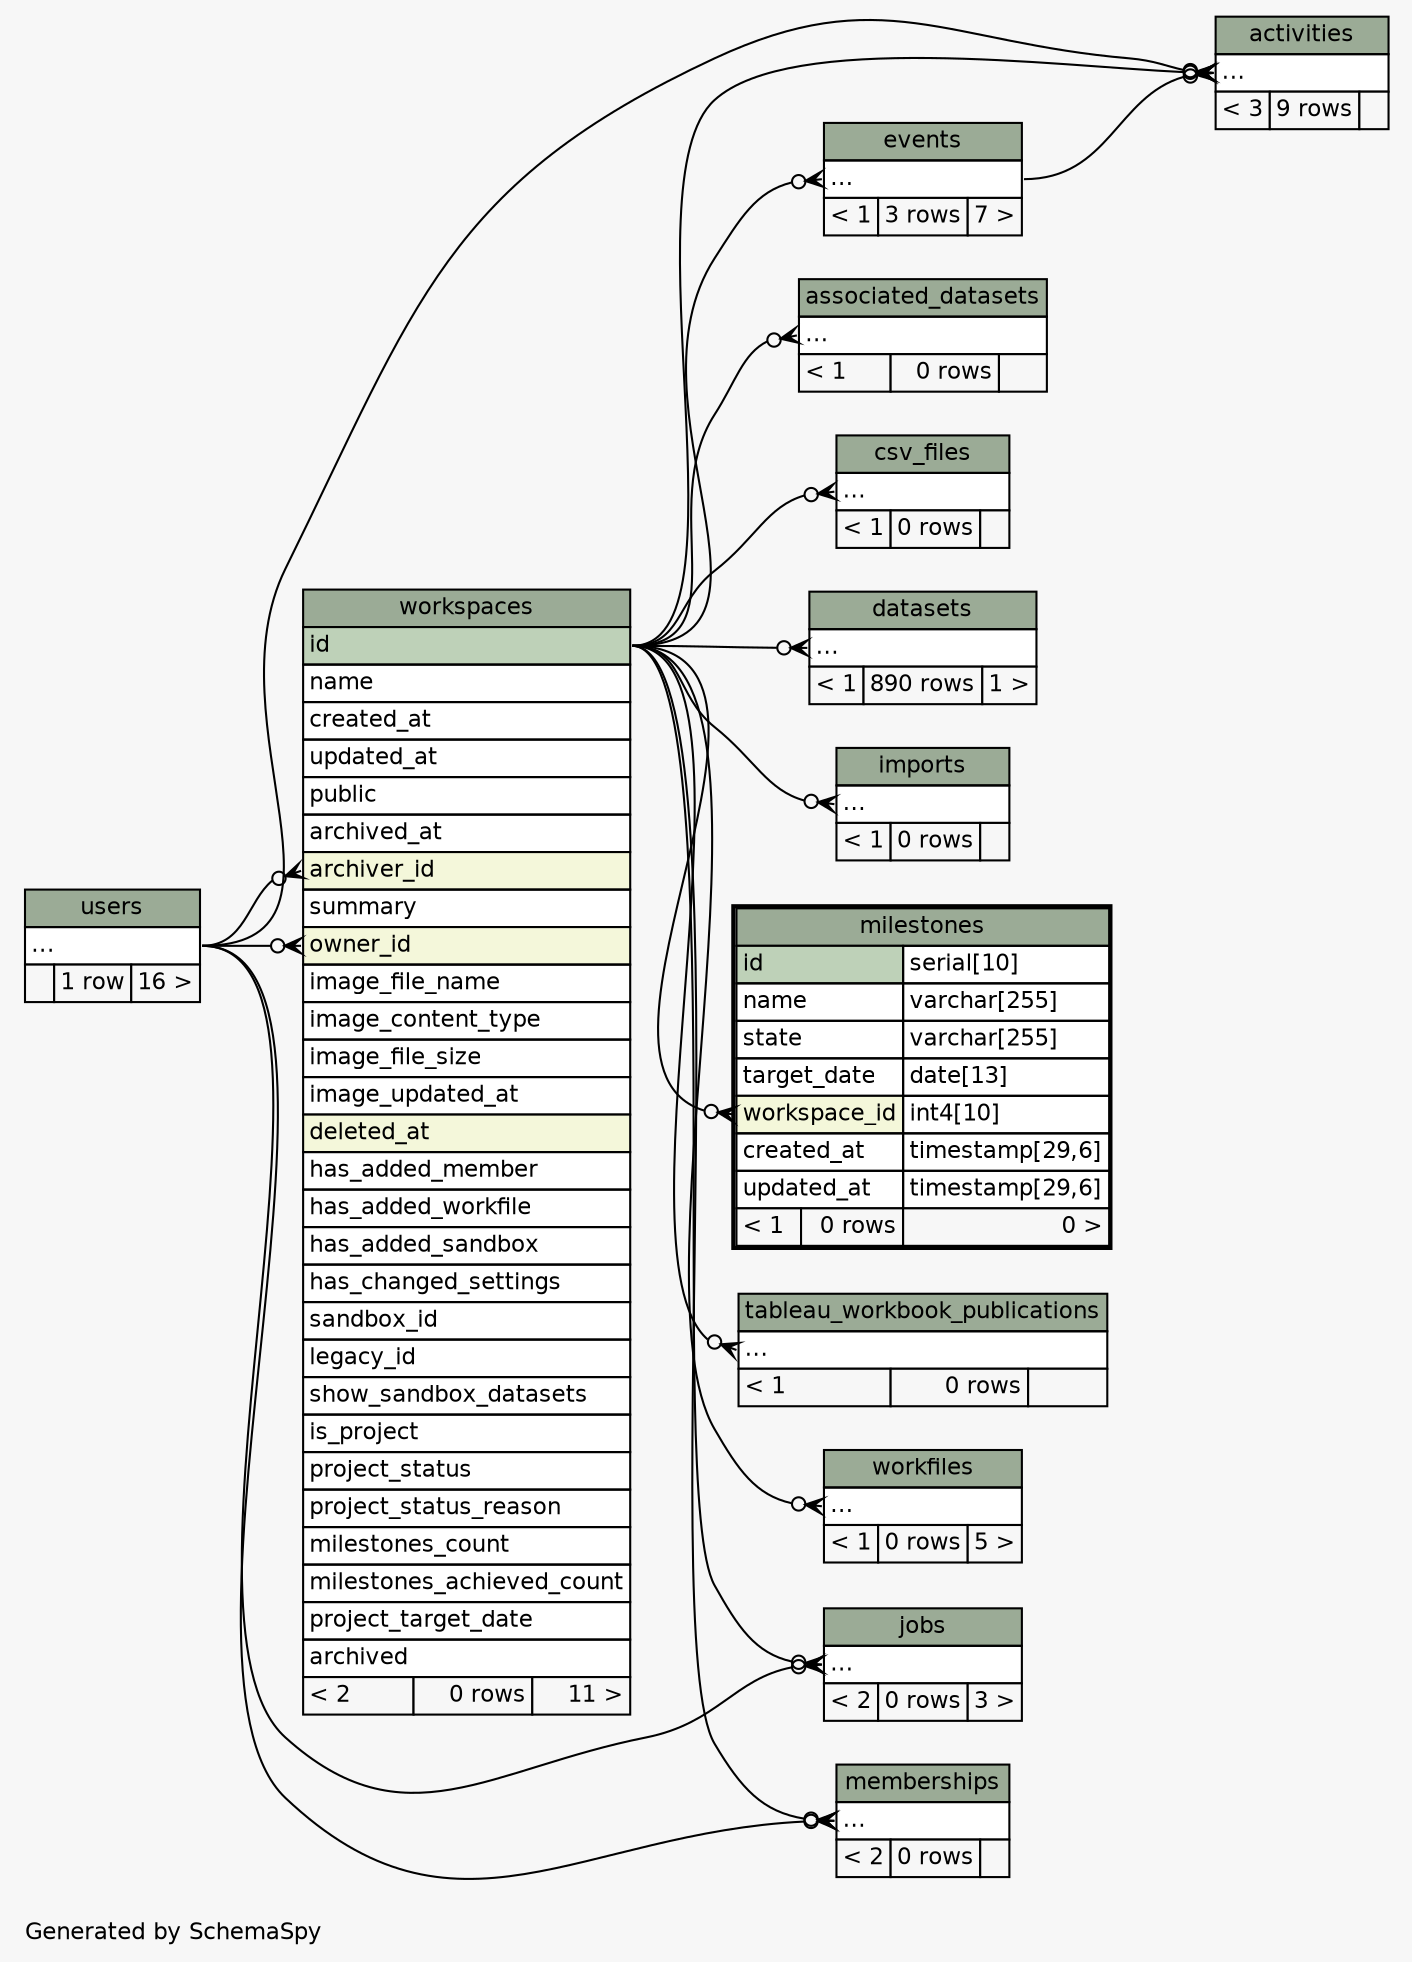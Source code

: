 // dot 2.36.0 on Mac OS X 10.10
// SchemaSpy rev 590
digraph "twoDegreesRelationshipsDiagram" {
  graph [
    rankdir="RL"
    bgcolor="#f7f7f7"
    label="\nGenerated by SchemaSpy"
    labeljust="l"
    nodesep="0.18"
    ranksep="0.46"
    fontname="Helvetica"
    fontsize="11"
  ];
  node [
    fontname="Helvetica"
    fontsize="11"
    shape="plaintext"
  ];
  edge [
    arrowsize="0.8"
  ];
  "activities":"elipses":w -> "users":"elipses":e [arrowhead=none dir=back arrowtail=crowodot];
  "activities":"elipses":w -> "workspaces":"id":e [arrowhead=none dir=back arrowtail=crowodot];
  "activities":"elipses":w -> "events":"elipses":e [arrowhead=none dir=back arrowtail=crowodot];
  "associated_datasets":"elipses":w -> "workspaces":"id":e [arrowhead=none dir=back arrowtail=crowodot];
  "csv_files":"elipses":w -> "workspaces":"id":e [arrowhead=none dir=back arrowtail=crowodot];
  "datasets":"elipses":w -> "workspaces":"id":e [arrowhead=none dir=back arrowtail=crowodot];
  "events":"elipses":w -> "workspaces":"id":e [arrowhead=none dir=back arrowtail=crowodot];
  "imports":"elipses":w -> "workspaces":"id":e [arrowhead=none dir=back arrowtail=crowodot];
  "jobs":"elipses":w -> "users":"elipses":e [arrowhead=none dir=back arrowtail=crowodot];
  "jobs":"elipses":w -> "workspaces":"id":e [arrowhead=none dir=back arrowtail=crowodot];
  "memberships":"elipses":w -> "users":"elipses":e [arrowhead=none dir=back arrowtail=crowodot];
  "memberships":"elipses":w -> "workspaces":"id":e [arrowhead=none dir=back arrowtail=crowodot];
  "milestones":"workspace_id":w -> "workspaces":"id":e [arrowhead=none dir=back arrowtail=crowodot];
  "tableau_workbook_publications":"elipses":w -> "workspaces":"id":e [arrowhead=none dir=back arrowtail=crowodot];
  "workfiles":"elipses":w -> "workspaces":"id":e [arrowhead=none dir=back arrowtail=crowodot];
  "workspaces":"archiver_id":w -> "users":"elipses":e [arrowhead=none dir=back arrowtail=crowodot];
  "workspaces":"owner_id":w -> "users":"elipses":e [arrowhead=none dir=back arrowtail=crowodot];
  "activities" [
    label=<
    <TABLE BORDER="0" CELLBORDER="1" CELLSPACING="0" BGCOLOR="#ffffff">
      <TR><TD COLSPAN="3" BGCOLOR="#9bab96" ALIGN="CENTER">activities</TD></TR>
      <TR><TD PORT="elipses" COLSPAN="3" ALIGN="LEFT">...</TD></TR>
      <TR><TD ALIGN="LEFT" BGCOLOR="#f7f7f7">&lt; 3</TD><TD ALIGN="RIGHT" BGCOLOR="#f7f7f7">9 rows</TD><TD ALIGN="RIGHT" BGCOLOR="#f7f7f7">  </TD></TR>
    </TABLE>>
    URL="activities.html"
    tooltip="activities"
  ];
  "associated_datasets" [
    label=<
    <TABLE BORDER="0" CELLBORDER="1" CELLSPACING="0" BGCOLOR="#ffffff">
      <TR><TD COLSPAN="3" BGCOLOR="#9bab96" ALIGN="CENTER">associated_datasets</TD></TR>
      <TR><TD PORT="elipses" COLSPAN="3" ALIGN="LEFT">...</TD></TR>
      <TR><TD ALIGN="LEFT" BGCOLOR="#f7f7f7">&lt; 1</TD><TD ALIGN="RIGHT" BGCOLOR="#f7f7f7">0 rows</TD><TD ALIGN="RIGHT" BGCOLOR="#f7f7f7">  </TD></TR>
    </TABLE>>
    URL="associated_datasets.html"
    tooltip="associated_datasets"
  ];
  "csv_files" [
    label=<
    <TABLE BORDER="0" CELLBORDER="1" CELLSPACING="0" BGCOLOR="#ffffff">
      <TR><TD COLSPAN="3" BGCOLOR="#9bab96" ALIGN="CENTER">csv_files</TD></TR>
      <TR><TD PORT="elipses" COLSPAN="3" ALIGN="LEFT">...</TD></TR>
      <TR><TD ALIGN="LEFT" BGCOLOR="#f7f7f7">&lt; 1</TD><TD ALIGN="RIGHT" BGCOLOR="#f7f7f7">0 rows</TD><TD ALIGN="RIGHT" BGCOLOR="#f7f7f7">  </TD></TR>
    </TABLE>>
    URL="csv_files.html"
    tooltip="csv_files"
  ];
  "datasets" [
    label=<
    <TABLE BORDER="0" CELLBORDER="1" CELLSPACING="0" BGCOLOR="#ffffff">
      <TR><TD COLSPAN="3" BGCOLOR="#9bab96" ALIGN="CENTER">datasets</TD></TR>
      <TR><TD PORT="elipses" COLSPAN="3" ALIGN="LEFT">...</TD></TR>
      <TR><TD ALIGN="LEFT" BGCOLOR="#f7f7f7">&lt; 1</TD><TD ALIGN="RIGHT" BGCOLOR="#f7f7f7">890 rows</TD><TD ALIGN="RIGHT" BGCOLOR="#f7f7f7">1 &gt;</TD></TR>
    </TABLE>>
    URL="datasets.html"
    tooltip="datasets"
  ];
  "events" [
    label=<
    <TABLE BORDER="0" CELLBORDER="1" CELLSPACING="0" BGCOLOR="#ffffff">
      <TR><TD COLSPAN="3" BGCOLOR="#9bab96" ALIGN="CENTER">events</TD></TR>
      <TR><TD PORT="elipses" COLSPAN="3" ALIGN="LEFT">...</TD></TR>
      <TR><TD ALIGN="LEFT" BGCOLOR="#f7f7f7">&lt; 1</TD><TD ALIGN="RIGHT" BGCOLOR="#f7f7f7">3 rows</TD><TD ALIGN="RIGHT" BGCOLOR="#f7f7f7">7 &gt;</TD></TR>
    </TABLE>>
    URL="events.html"
    tooltip="events"
  ];
  "imports" [
    label=<
    <TABLE BORDER="0" CELLBORDER="1" CELLSPACING="0" BGCOLOR="#ffffff">
      <TR><TD COLSPAN="3" BGCOLOR="#9bab96" ALIGN="CENTER">imports</TD></TR>
      <TR><TD PORT="elipses" COLSPAN="3" ALIGN="LEFT">...</TD></TR>
      <TR><TD ALIGN="LEFT" BGCOLOR="#f7f7f7">&lt; 1</TD><TD ALIGN="RIGHT" BGCOLOR="#f7f7f7">0 rows</TD><TD ALIGN="RIGHT" BGCOLOR="#f7f7f7">  </TD></TR>
    </TABLE>>
    URL="imports.html"
    tooltip="imports"
  ];
  "jobs" [
    label=<
    <TABLE BORDER="0" CELLBORDER="1" CELLSPACING="0" BGCOLOR="#ffffff">
      <TR><TD COLSPAN="3" BGCOLOR="#9bab96" ALIGN="CENTER">jobs</TD></TR>
      <TR><TD PORT="elipses" COLSPAN="3" ALIGN="LEFT">...</TD></TR>
      <TR><TD ALIGN="LEFT" BGCOLOR="#f7f7f7">&lt; 2</TD><TD ALIGN="RIGHT" BGCOLOR="#f7f7f7">0 rows</TD><TD ALIGN="RIGHT" BGCOLOR="#f7f7f7">3 &gt;</TD></TR>
    </TABLE>>
    URL="jobs.html"
    tooltip="jobs"
  ];
  "memberships" [
    label=<
    <TABLE BORDER="0" CELLBORDER="1" CELLSPACING="0" BGCOLOR="#ffffff">
      <TR><TD COLSPAN="3" BGCOLOR="#9bab96" ALIGN="CENTER">memberships</TD></TR>
      <TR><TD PORT="elipses" COLSPAN="3" ALIGN="LEFT">...</TD></TR>
      <TR><TD ALIGN="LEFT" BGCOLOR="#f7f7f7">&lt; 2</TD><TD ALIGN="RIGHT" BGCOLOR="#f7f7f7">0 rows</TD><TD ALIGN="RIGHT" BGCOLOR="#f7f7f7">  </TD></TR>
    </TABLE>>
    URL="memberships.html"
    tooltip="memberships"
  ];
  "milestones" [
    label=<
    <TABLE BORDER="2" CELLBORDER="1" CELLSPACING="0" BGCOLOR="#ffffff">
      <TR><TD COLSPAN="3" BGCOLOR="#9bab96" ALIGN="CENTER">milestones</TD></TR>
      <TR><TD PORT="id" COLSPAN="2" BGCOLOR="#bed1b8" ALIGN="LEFT">id</TD><TD PORT="id.type" ALIGN="LEFT">serial[10]</TD></TR>
      <TR><TD PORT="name" COLSPAN="2" ALIGN="LEFT">name</TD><TD PORT="name.type" ALIGN="LEFT">varchar[255]</TD></TR>
      <TR><TD PORT="state" COLSPAN="2" ALIGN="LEFT">state</TD><TD PORT="state.type" ALIGN="LEFT">varchar[255]</TD></TR>
      <TR><TD PORT="target_date" COLSPAN="2" ALIGN="LEFT">target_date</TD><TD PORT="target_date.type" ALIGN="LEFT">date[13]</TD></TR>
      <TR><TD PORT="workspace_id" COLSPAN="2" BGCOLOR="#f4f7da" ALIGN="LEFT">workspace_id</TD><TD PORT="workspace_id.type" ALIGN="LEFT">int4[10]</TD></TR>
      <TR><TD PORT="created_at" COLSPAN="2" ALIGN="LEFT">created_at</TD><TD PORT="created_at.type" ALIGN="LEFT">timestamp[29,6]</TD></TR>
      <TR><TD PORT="updated_at" COLSPAN="2" ALIGN="LEFT">updated_at</TD><TD PORT="updated_at.type" ALIGN="LEFT">timestamp[29,6]</TD></TR>
      <TR><TD ALIGN="LEFT" BGCOLOR="#f7f7f7">&lt; 1</TD><TD ALIGN="RIGHT" BGCOLOR="#f7f7f7">0 rows</TD><TD ALIGN="RIGHT" BGCOLOR="#f7f7f7">0 &gt;</TD></TR>
    </TABLE>>
    URL="milestones.html"
    tooltip="milestones"
  ];
  "tableau_workbook_publications" [
    label=<
    <TABLE BORDER="0" CELLBORDER="1" CELLSPACING="0" BGCOLOR="#ffffff">
      <TR><TD COLSPAN="3" BGCOLOR="#9bab96" ALIGN="CENTER">tableau_workbook_publications</TD></TR>
      <TR><TD PORT="elipses" COLSPAN="3" ALIGN="LEFT">...</TD></TR>
      <TR><TD ALIGN="LEFT" BGCOLOR="#f7f7f7">&lt; 1</TD><TD ALIGN="RIGHT" BGCOLOR="#f7f7f7">0 rows</TD><TD ALIGN="RIGHT" BGCOLOR="#f7f7f7">  </TD></TR>
    </TABLE>>
    URL="tableau_workbook_publications.html"
    tooltip="tableau_workbook_publications"
  ];
  "users" [
    label=<
    <TABLE BORDER="0" CELLBORDER="1" CELLSPACING="0" BGCOLOR="#ffffff">
      <TR><TD COLSPAN="3" BGCOLOR="#9bab96" ALIGN="CENTER">users</TD></TR>
      <TR><TD PORT="elipses" COLSPAN="3" ALIGN="LEFT">...</TD></TR>
      <TR><TD ALIGN="LEFT" BGCOLOR="#f7f7f7">  </TD><TD ALIGN="RIGHT" BGCOLOR="#f7f7f7">1 row</TD><TD ALIGN="RIGHT" BGCOLOR="#f7f7f7">16 &gt;</TD></TR>
    </TABLE>>
    URL="users.html"
    tooltip="users"
  ];
  "workfiles" [
    label=<
    <TABLE BORDER="0" CELLBORDER="1" CELLSPACING="0" BGCOLOR="#ffffff">
      <TR><TD COLSPAN="3" BGCOLOR="#9bab96" ALIGN="CENTER">workfiles</TD></TR>
      <TR><TD PORT="elipses" COLSPAN="3" ALIGN="LEFT">...</TD></TR>
      <TR><TD ALIGN="LEFT" BGCOLOR="#f7f7f7">&lt; 1</TD><TD ALIGN="RIGHT" BGCOLOR="#f7f7f7">0 rows</TD><TD ALIGN="RIGHT" BGCOLOR="#f7f7f7">5 &gt;</TD></TR>
    </TABLE>>
    URL="workfiles.html"
    tooltip="workfiles"
  ];
  "workspaces" [
    label=<
    <TABLE BORDER="0" CELLBORDER="1" CELLSPACING="0" BGCOLOR="#ffffff">
      <TR><TD COLSPAN="3" BGCOLOR="#9bab96" ALIGN="CENTER">workspaces</TD></TR>
      <TR><TD PORT="id" COLSPAN="3" BGCOLOR="#bed1b8" ALIGN="LEFT">id</TD></TR>
      <TR><TD PORT="name" COLSPAN="3" ALIGN="LEFT">name</TD></TR>
      <TR><TD PORT="created_at" COLSPAN="3" ALIGN="LEFT">created_at</TD></TR>
      <TR><TD PORT="updated_at" COLSPAN="3" ALIGN="LEFT">updated_at</TD></TR>
      <TR><TD PORT="public" COLSPAN="3" ALIGN="LEFT">public</TD></TR>
      <TR><TD PORT="archived_at" COLSPAN="3" ALIGN="LEFT">archived_at</TD></TR>
      <TR><TD PORT="archiver_id" COLSPAN="3" BGCOLOR="#f4f7da" ALIGN="LEFT">archiver_id</TD></TR>
      <TR><TD PORT="summary" COLSPAN="3" ALIGN="LEFT">summary</TD></TR>
      <TR><TD PORT="owner_id" COLSPAN="3" BGCOLOR="#f4f7da" ALIGN="LEFT">owner_id</TD></TR>
      <TR><TD PORT="image_file_name" COLSPAN="3" ALIGN="LEFT">image_file_name</TD></TR>
      <TR><TD PORT="image_content_type" COLSPAN="3" ALIGN="LEFT">image_content_type</TD></TR>
      <TR><TD PORT="image_file_size" COLSPAN="3" ALIGN="LEFT">image_file_size</TD></TR>
      <TR><TD PORT="image_updated_at" COLSPAN="3" ALIGN="LEFT">image_updated_at</TD></TR>
      <TR><TD PORT="deleted_at" COLSPAN="3" BGCOLOR="#f4f7da" ALIGN="LEFT">deleted_at</TD></TR>
      <TR><TD PORT="has_added_member" COLSPAN="3" ALIGN="LEFT">has_added_member</TD></TR>
      <TR><TD PORT="has_added_workfile" COLSPAN="3" ALIGN="LEFT">has_added_workfile</TD></TR>
      <TR><TD PORT="has_added_sandbox" COLSPAN="3" ALIGN="LEFT">has_added_sandbox</TD></TR>
      <TR><TD PORT="has_changed_settings" COLSPAN="3" ALIGN="LEFT">has_changed_settings</TD></TR>
      <TR><TD PORT="sandbox_id" COLSPAN="3" ALIGN="LEFT">sandbox_id</TD></TR>
      <TR><TD PORT="legacy_id" COLSPAN="3" ALIGN="LEFT">legacy_id</TD></TR>
      <TR><TD PORT="show_sandbox_datasets" COLSPAN="3" ALIGN="LEFT">show_sandbox_datasets</TD></TR>
      <TR><TD PORT="is_project" COLSPAN="3" ALIGN="LEFT">is_project</TD></TR>
      <TR><TD PORT="project_status" COLSPAN="3" ALIGN="LEFT">project_status</TD></TR>
      <TR><TD PORT="project_status_reason" COLSPAN="3" ALIGN="LEFT">project_status_reason</TD></TR>
      <TR><TD PORT="milestones_count" COLSPAN="3" ALIGN="LEFT">milestones_count</TD></TR>
      <TR><TD PORT="milestones_achieved_count" COLSPAN="3" ALIGN="LEFT">milestones_achieved_count</TD></TR>
      <TR><TD PORT="project_target_date" COLSPAN="3" ALIGN="LEFT">project_target_date</TD></TR>
      <TR><TD PORT="archived" COLSPAN="3" ALIGN="LEFT">archived</TD></TR>
      <TR><TD ALIGN="LEFT" BGCOLOR="#f7f7f7">&lt; 2</TD><TD ALIGN="RIGHT" BGCOLOR="#f7f7f7">0 rows</TD><TD ALIGN="RIGHT" BGCOLOR="#f7f7f7">11 &gt;</TD></TR>
    </TABLE>>
    URL="workspaces.html"
    tooltip="workspaces"
  ];
}
